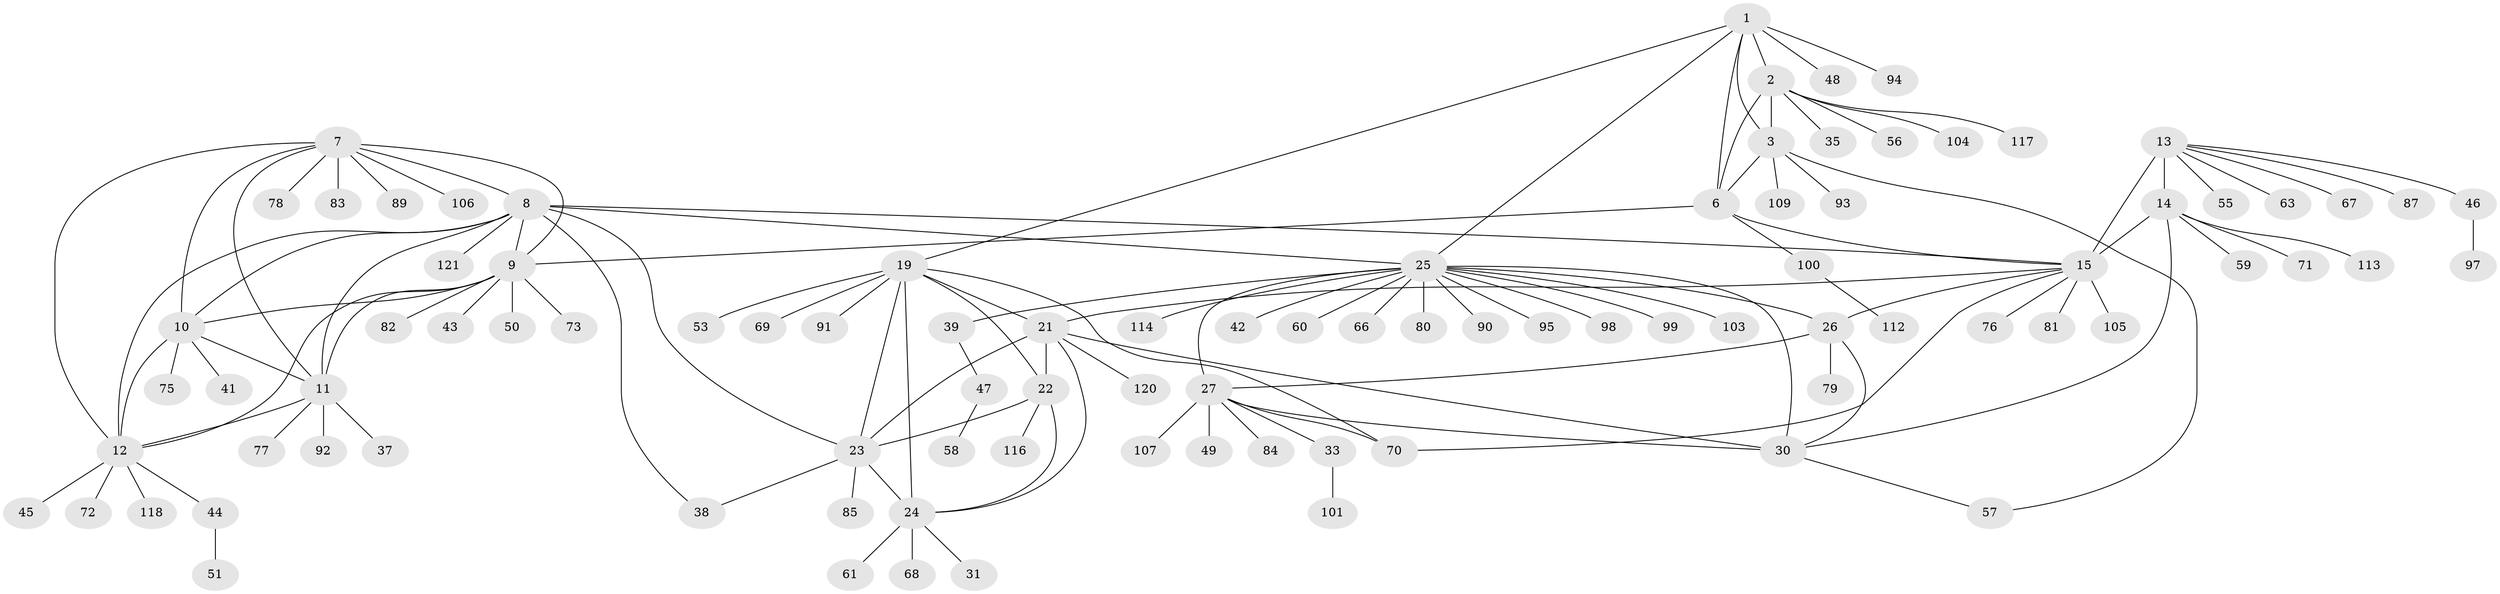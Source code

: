 // Generated by graph-tools (version 1.1) at 2025/24/03/03/25 07:24:13]
// undirected, 94 vertices, 127 edges
graph export_dot {
graph [start="1"]
  node [color=gray90,style=filled];
  1 [super="+5"];
  2 [super="+4"];
  3 [super="+64"];
  6 [super="+40"];
  7 [super="+65"];
  8 [super="+96"];
  9 [super="+54"];
  10 [super="+111"];
  11 [super="+62"];
  12 [super="+88"];
  13 [super="+17"];
  14 [super="+16"];
  15 [super="+18"];
  19 [super="+20"];
  21 [super="+34"];
  22 [super="+74"];
  23 [super="+32"];
  24 [super="+52"];
  25 [super="+29"];
  26;
  27 [super="+28"];
  30 [super="+36"];
  31;
  33;
  35;
  37;
  38;
  39;
  41;
  42;
  43;
  44;
  45;
  46 [super="+115"];
  47 [super="+102"];
  48;
  49;
  50;
  51;
  53;
  55;
  56;
  57;
  58;
  59;
  60;
  61;
  63;
  66;
  67;
  68;
  69;
  70 [super="+119"];
  71;
  72 [super="+110"];
  73;
  75;
  76;
  77;
  78;
  79;
  80;
  81;
  82;
  83 [super="+86"];
  84;
  85;
  87;
  89;
  90;
  91;
  92;
  93;
  94;
  95;
  97;
  98;
  99;
  100 [super="+108"];
  101;
  103;
  104;
  105;
  106;
  107;
  109;
  112;
  113;
  114;
  116;
  117;
  118;
  120;
  121;
  1 -- 2 [weight=4];
  1 -- 3 [weight=2];
  1 -- 6 [weight=2];
  1 -- 48;
  1 -- 19;
  1 -- 25;
  1 -- 94;
  2 -- 3 [weight=2];
  2 -- 6 [weight=2];
  2 -- 56;
  2 -- 35;
  2 -- 117;
  2 -- 104;
  3 -- 6;
  3 -- 57;
  3 -- 93;
  3 -- 109;
  6 -- 9;
  6 -- 100;
  6 -- 15;
  7 -- 8;
  7 -- 9;
  7 -- 10;
  7 -- 11;
  7 -- 12;
  7 -- 78;
  7 -- 83;
  7 -- 89;
  7 -- 106;
  8 -- 9;
  8 -- 10;
  8 -- 11;
  8 -- 12;
  8 -- 15;
  8 -- 23;
  8 -- 25;
  8 -- 38;
  8 -- 121;
  9 -- 10;
  9 -- 11;
  9 -- 12;
  9 -- 43;
  9 -- 50;
  9 -- 73;
  9 -- 82;
  10 -- 11;
  10 -- 12;
  10 -- 41;
  10 -- 75;
  11 -- 12;
  11 -- 37;
  11 -- 77;
  11 -- 92;
  12 -- 44;
  12 -- 45;
  12 -- 72;
  12 -- 118;
  13 -- 14 [weight=4];
  13 -- 15 [weight=4];
  13 -- 46;
  13 -- 55;
  13 -- 63;
  13 -- 87;
  13 -- 67;
  14 -- 15 [weight=4];
  14 -- 71;
  14 -- 113;
  14 -- 59;
  14 -- 30;
  15 -- 21;
  15 -- 26;
  15 -- 70;
  15 -- 76;
  15 -- 105;
  15 -- 81;
  19 -- 21 [weight=2];
  19 -- 22 [weight=2];
  19 -- 23 [weight=2];
  19 -- 24 [weight=2];
  19 -- 53;
  19 -- 69;
  19 -- 70;
  19 -- 91;
  21 -- 22;
  21 -- 23;
  21 -- 24;
  21 -- 30;
  21 -- 120;
  22 -- 23;
  22 -- 24;
  22 -- 116;
  23 -- 24;
  23 -- 85;
  23 -- 38;
  24 -- 31;
  24 -- 61;
  24 -- 68;
  25 -- 26 [weight=2];
  25 -- 27 [weight=4];
  25 -- 30 [weight=2];
  25 -- 39;
  25 -- 66;
  25 -- 95;
  25 -- 98;
  25 -- 99;
  25 -- 103;
  25 -- 90;
  25 -- 42;
  25 -- 60;
  25 -- 80;
  25 -- 114;
  26 -- 27 [weight=2];
  26 -- 30;
  26 -- 79;
  27 -- 30 [weight=2];
  27 -- 49;
  27 -- 33;
  27 -- 107;
  27 -- 84;
  27 -- 70;
  30 -- 57;
  33 -- 101;
  39 -- 47;
  44 -- 51;
  46 -- 97;
  47 -- 58;
  100 -- 112;
}
